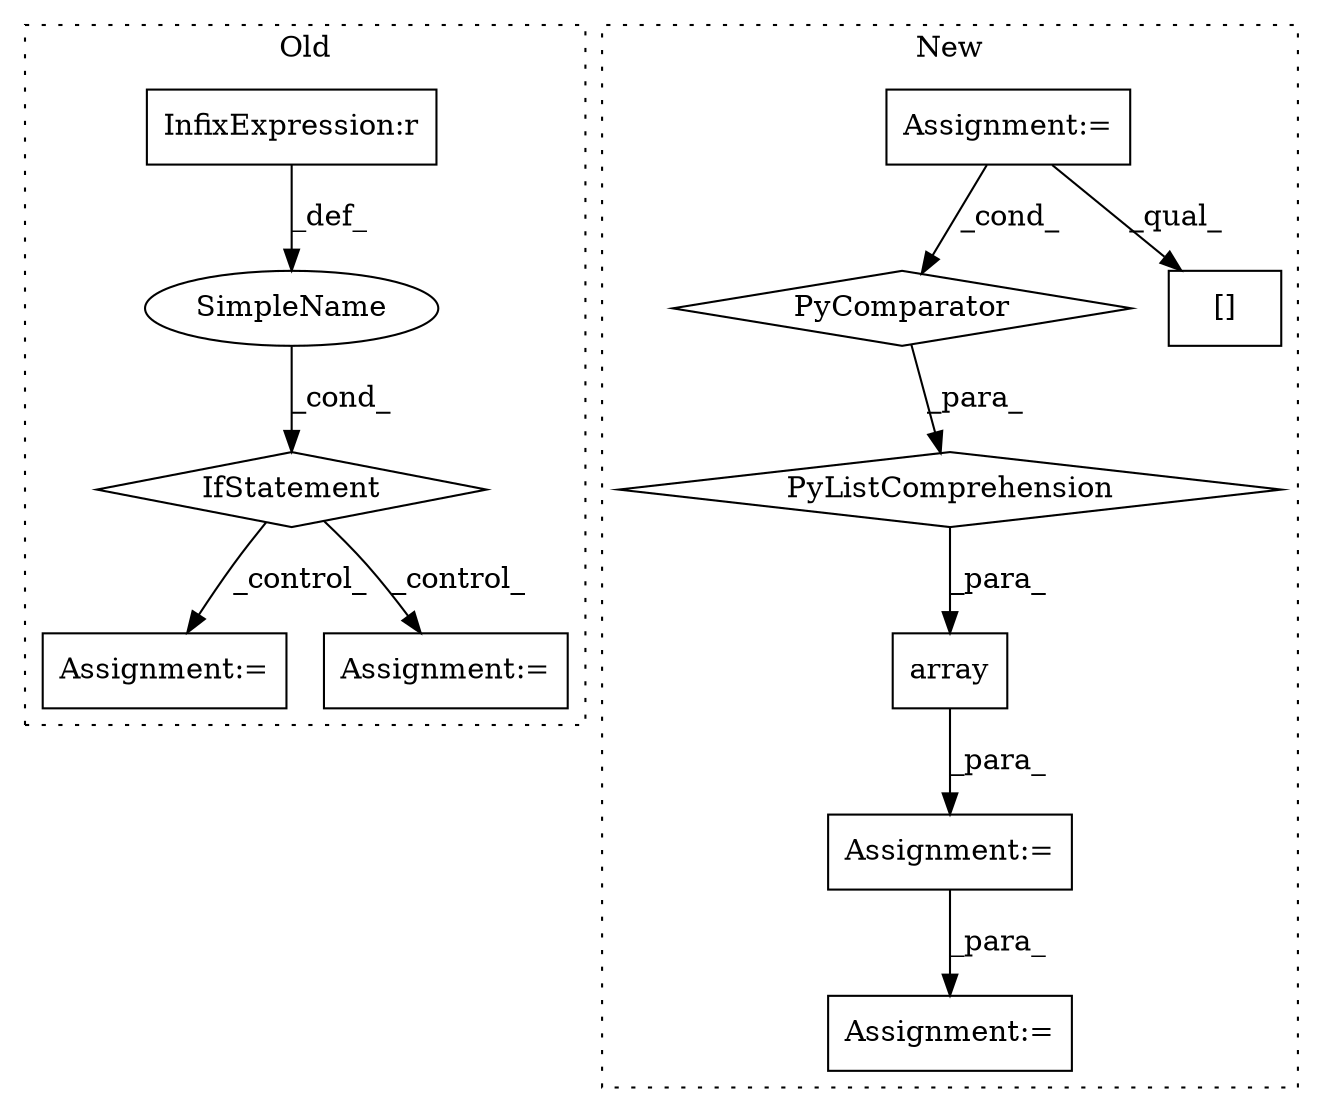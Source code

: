 digraph G {
subgraph cluster0 {
1 [label="IfStatement" a="25" s="7969,7987" l="4,2" shape="diamond"];
4 [label="Assignment:=" a="7" s="8003" l="14" shape="box"];
5 [label="SimpleName" a="42" s="" l="" shape="ellipse"];
6 [label="InfixExpression:r" a="27" s="7979" l="4" shape="box"];
9 [label="Assignment:=" a="7" s="8093" l="30" shape="box"];
label = "Old";
style="dotted";
}
subgraph cluster1 {
2 [label="array" a="32" s="8331,8343" l="6,1" shape="box"];
3 [label="Assignment:=" a="7" s="8324" l="1" shape="box"];
7 [label="Assignment:=" a="7" s="8283" l="25" shape="box"];
8 [label="Assignment:=" a="7" s="8428,8495" l="53,2" shape="box"];
10 [label="PyListComprehension" a="109" s="8159" l="157" shape="diamond"];
11 [label="PyComparator" a="113" s="8283" l="25" shape="diamond"];
12 [label="[]" a="2" s="8210,8216" l="5,1" shape="box"];
label = "New";
style="dotted";
}
1 -> 9 [label="_control_"];
1 -> 4 [label="_control_"];
2 -> 3 [label="_para_"];
3 -> 8 [label="_para_"];
5 -> 1 [label="_cond_"];
6 -> 5 [label="_def_"];
7 -> 12 [label="_qual_"];
7 -> 11 [label="_cond_"];
10 -> 2 [label="_para_"];
11 -> 10 [label="_para_"];
}
